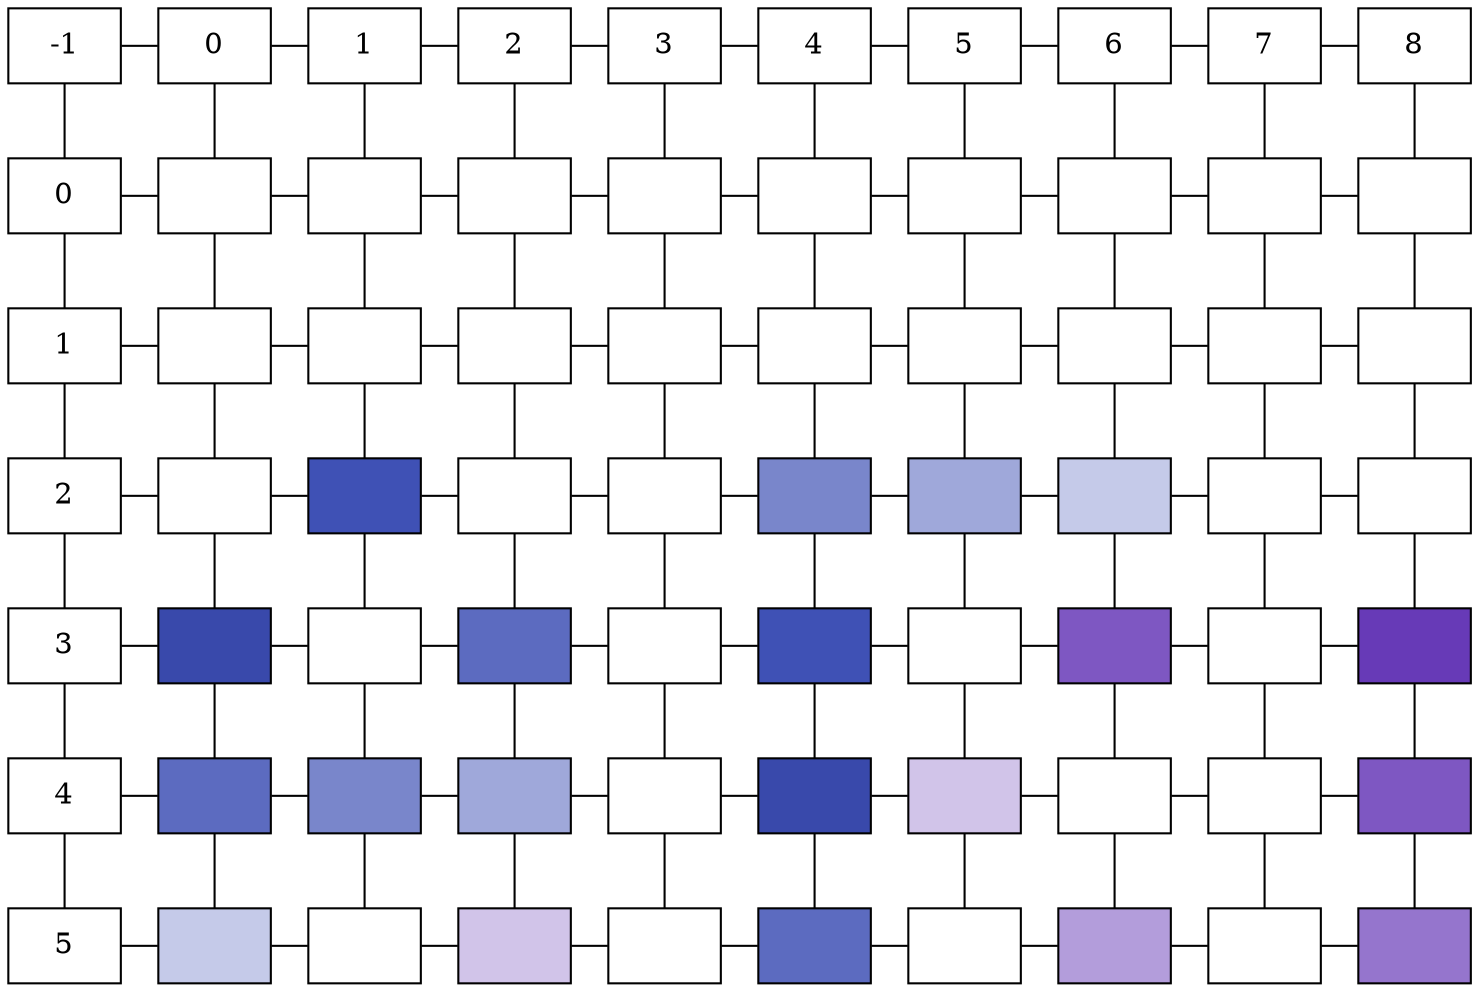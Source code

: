  graph matriz {
     node [shape=box];
"Origen" [label="-1", group = 1]
"Col0"[label="0", group =2]
"Origen" --  "Col0"
"Col0" --  "Col1"
"Col1"[label="1", group =3]
"Col1" --  "Col2"
"Col2"[label="2", group =4]
"Col2" --  "Col3"
"Col3"[label="3", group =5]
"Col3" --  "Col4"
"Col4"[label="4", group =6]
"Col4" --  "Col5"
"Col5"[label="5", group =7]
"Col5" --  "Col6"
"Col6"[label="6", group =8]
"Col6" --  "Col7"
"Col7"[label="7", group =9]
"Col7" --  "Col8"
"Col8"[label="8", group =10]
  { rank=same; "Origen";
 "Col0"; "Col1"; "Col2"; "Col3"; "Col4"; "Col5"; "Col6"; "Col7"; "Col8";  }
"Fil0"[label="0", group = 1]
"Origen" --  "Fil0"
"Fil0" --  "Fil1"
"Fil1"[label="1", group = 1]
"Fil1" --  "Fil2"
"Fil2"[label="2", group = 1]
"Fil2" --  "Fil3"
"Fil3"[label="3", group = 1]
"Fil3" --  "Fil4"
"Fil4"[label="4", group = 1]
"Fil4" --  "Fil5"
"Fil5"[label="5", group = 1]
00[label=" ", group=2]
"Fil0" -- 00
"Col0" -- 00
00 -- 01
00 -- 10
01[label=" ", group=3]
"Col1" -- 01
01 -- 02
01 -- 11
02[label=" ", group=4]
"Col2" -- 02
02 -- 03
02 -- 12
03[label=" ", group=5]
"Col3" -- 03
03 -- 04
03 -- 13
04[label=" ", group=6]
"Col4" -- 04
04 -- 05
04 -- 14
05[label=" ", group=7]
"Col5" -- 05
05 -- 06
05 -- 15
06[label=" ", group=8]
"Col6" -- 06
06 -- 07
06 -- 16
07[label=" ", group=9]
"Col7" -- 07
07 -- 08
07 -- 17
08[label=" ", group=10]
"Col8" -- 08
08 -- 18
 { rank=same; "Fil0";
00;01;02;03;04;05;06;07;08; }
10[label=" ", group=2]
"Fil1" -- 10
10 -- 11
10 -- 20
11[label=" ", group=3]
11 -- 12
11 -- 21
12[label=" ", group=4]
12 -- 13
12 -- 22
13[label=" ", group=5]
13 -- 14
13 -- 23
14[label=" ", group=6]
14 -- 15
14 -- 24
15[label=" ", group=7]
15 -- 16
15 -- 25
16[label=" ", group=8]
16 -- 17
16 -- 26
17[label=" ", group=9]
17 -- 18
17 -- 27
18[label=" ", group=10]
18 -- 28
 { rank=same; "Fil1";
10;11;12;13;14;15;16;17;18; }
20[label=" ", group=2]
"Fil2" -- 20
20 -- 21
20 -- 30
21[label=" ", style=filled, fillcolor="#3F51B5"]
21 -- 22
21 -- 31
22[label=" ", group=4]
22 -- 23
22 -- 32
23[label=" ", group=5]
23 -- 24
23 -- 33
24[label=" ", style=filled, fillcolor="#7986CB"]
24 -- 25
24 -- 34
25[label=" ", style=filled, fillcolor="#9FA8DA"]
25 -- 26
25 -- 35
26[label=" ", style=filled, fillcolor="#C5CAE9"]
26 -- 27
26 -- 36
27[label=" ", group=9]
27 -- 28
27 -- 37
28[label=" ", group=10]
28 -- 38
 { rank=same; "Fil2";
20;21;22;23;24;25;26;27;28; }
30[label=" ", style=filled, fillcolor="#3949AB"]
"Fil3" -- 30
30 -- 31
30 -- 40
31[label=" ", group=3]
31 -- 32
31 -- 41
32[label=" ", style=filled, fillcolor="#5C6BC0"]
32 -- 33
32 -- 42
33[label=" ", group=5]
33 -- 34
33 -- 43
34[label=" ", style=filled, fillcolor="#3F51B5"]
34 -- 35
34 -- 44
35[label=" ", group=7]
35 -- 36
35 -- 45
36[label=" ", style=filled, fillcolor="#7E57C2"]
36 -- 37
36 -- 46
37[label=" ", group=9]
37 -- 38
37 -- 47
38[label=" ", style=filled, fillcolor="#673AB7"]
38 -- 48
 { rank=same; "Fil3";
30;31;32;33;34;35;36;37;38; }
40[label=" ", style=filled, fillcolor="#5C6BC0"]
"Fil4" -- 40
40 -- 41
40 -- 50
41[label=" ", style=filled, fillcolor="#7986CB"]
41 -- 42
41 -- 51
42[label=" ", style=filled, fillcolor="#9FA8DA"]
42 -- 43
42 -- 52
43[label=" ", group=5]
43 -- 44
43 -- 53
44[label=" ", style=filled, fillcolor="#3949AB"]
44 -- 45
44 -- 54
45[label=" ", style=filled, fillcolor="#D1C4E9"]
45 -- 46
45 -- 55
46[label=" ", group=8]
46 -- 47
46 -- 56
47[label=" ", group=9]
47 -- 48
47 -- 57
48[label=" ", style=filled, fillcolor="#7E57C2"]
48 -- 58
 { rank=same; "Fil4";
40;41;42;43;44;45;46;47;48; }
50[label=" ", style=filled, fillcolor="#C5CAE9"]
"Fil5" -- 50
50 -- 51
51[label=" ", group=3]
51 -- 52
52[label=" ", style=filled, fillcolor="#D1C4E9"]
52 -- 53
53[label=" ", group=5]
53 -- 54
54[label=" ", style=filled, fillcolor="#5C6BC0"]
54 -- 55
55[label=" ", group=7]
55 -- 56
56[label=" ", style=filled, fillcolor="#B39DDB"]
56 -- 57
57[label=" ", group=9]
57 -- 58
58[label=" ", style=filled, fillcolor="#9575CD"]
 { rank=same; "Fil5";
50;51;52;53;54;55;56;57;58; }
 }
